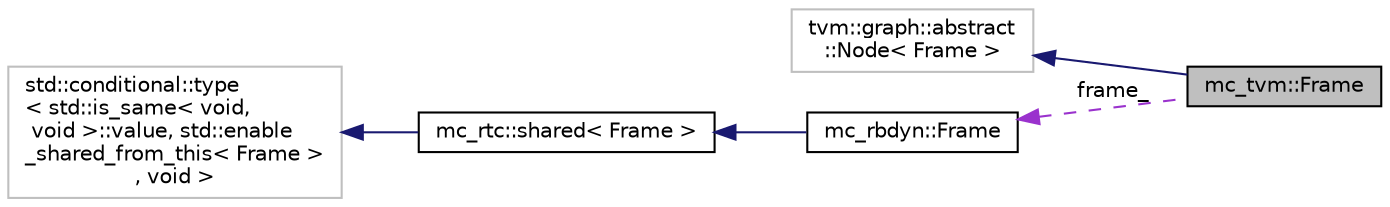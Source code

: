 digraph "mc_tvm::Frame"
{
 // INTERACTIVE_SVG=YES
  edge [fontname="Helvetica",fontsize="10",labelfontname="Helvetica",labelfontsize="10"];
  node [fontname="Helvetica",fontsize="10",shape=record];
  rankdir="LR";
  Node3 [label="mc_tvm::Frame",height=0.2,width=0.4,color="black", fillcolor="grey75", style="filled", fontcolor="black"];
  Node4 -> Node3 [dir="back",color="midnightblue",fontsize="10",style="solid",fontname="Helvetica"];
  Node4 [label="tvm::graph::abstract\l::Node\< Frame \>",height=0.2,width=0.4,color="grey75", fillcolor="white", style="filled"];
  Node5 -> Node3 [dir="back",color="darkorchid3",fontsize="10",style="dashed",label=" frame_" ,fontname="Helvetica"];
  Node5 [label="mc_rbdyn::Frame",height=0.2,width=0.4,color="black", fillcolor="white", style="filled",URL="$structmc__rbdyn_1_1Frame.html"];
  Node6 -> Node5 [dir="back",color="midnightblue",fontsize="10",style="solid",fontname="Helvetica"];
  Node6 [label="mc_rtc::shared\< Frame \>",height=0.2,width=0.4,color="black", fillcolor="white", style="filled",URL="$structmc__rtc_1_1shared.html"];
  Node7 -> Node6 [dir="back",color="midnightblue",fontsize="10",style="solid",fontname="Helvetica"];
  Node7 [label="std::conditional::type\l\< std::is_same\< void,\l void \>::value, std::enable\l_shared_from_this\< Frame \>\l, void \>",height=0.2,width=0.4,color="grey75", fillcolor="white", style="filled"];
}
